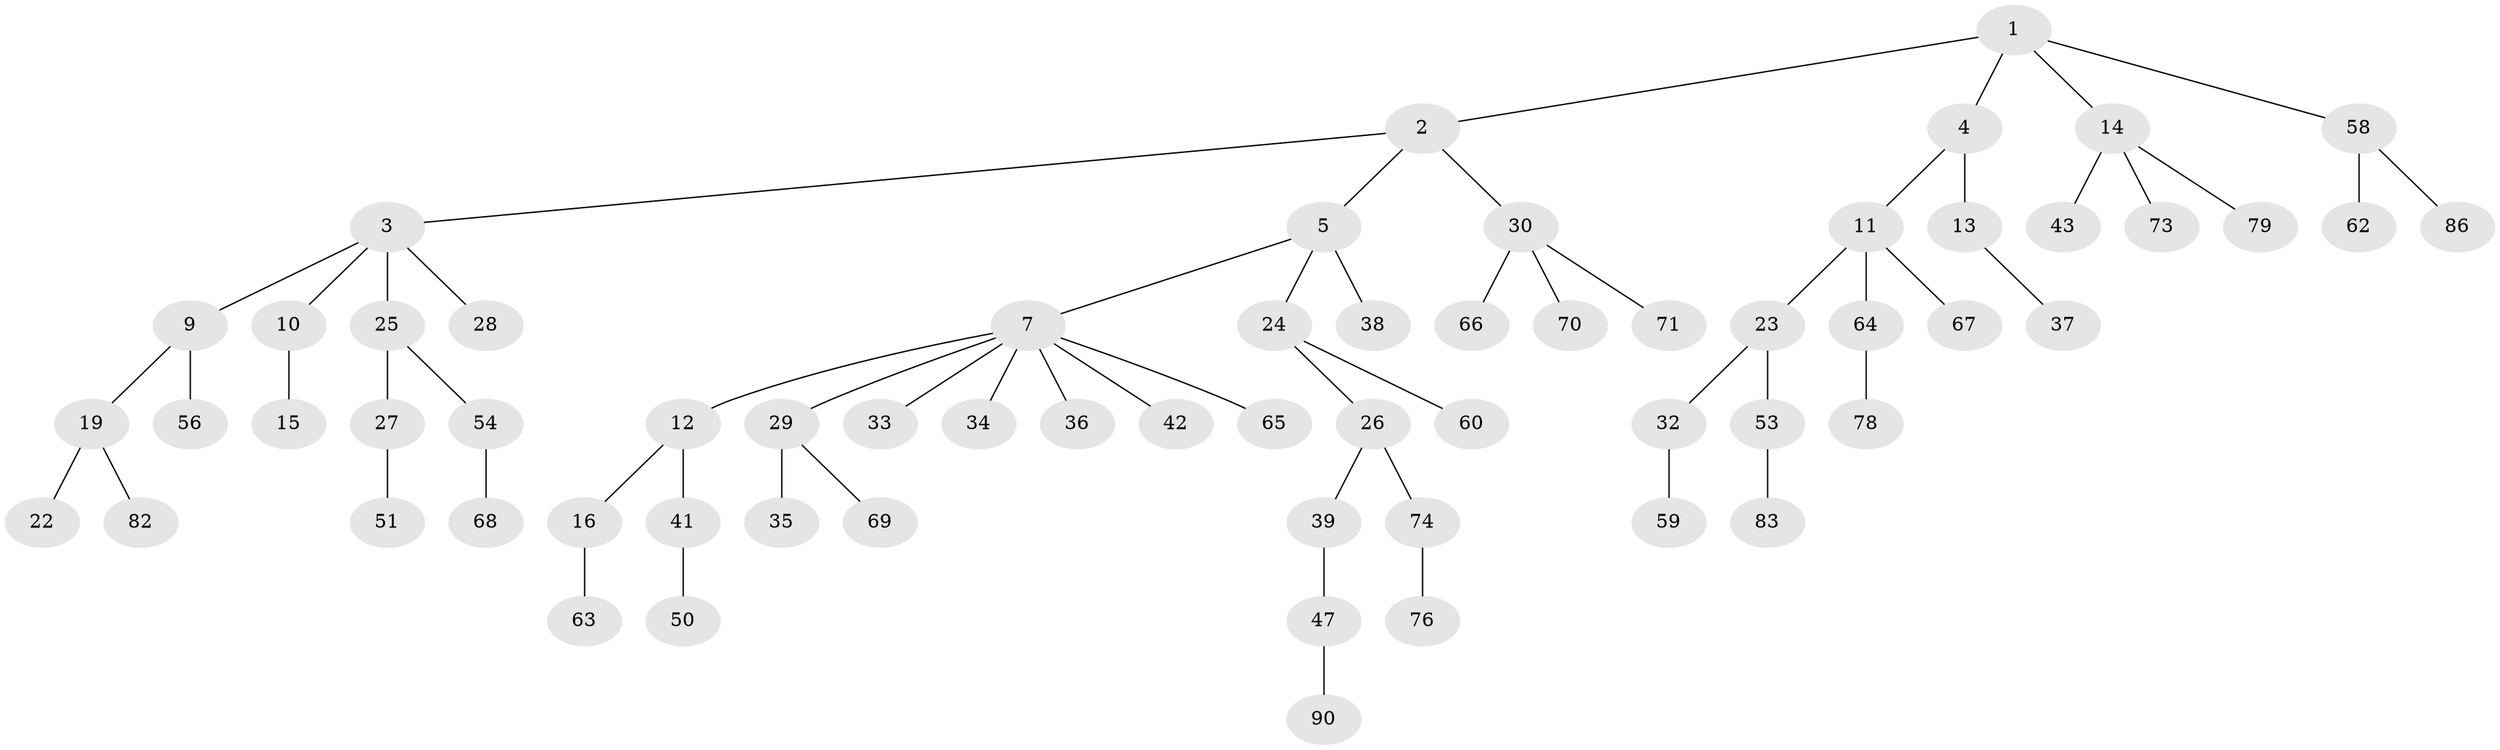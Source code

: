 // Generated by graph-tools (version 1.1) at 2025/24/03/03/25 07:24:08]
// undirected, 63 vertices, 62 edges
graph export_dot {
graph [start="1"]
  node [color=gray90,style=filled];
  1 [super="+52"];
  2;
  3;
  4 [super="+6"];
  5 [super="+21"];
  7 [super="+8"];
  9 [super="+81"];
  10 [super="+18"];
  11 [super="+84"];
  12 [super="+17"];
  13 [super="+85"];
  14;
  15;
  16 [super="+31"];
  19 [super="+20"];
  22;
  23 [super="+48"];
  24;
  25 [super="+75"];
  26 [super="+46"];
  27 [super="+40"];
  28;
  29;
  30 [super="+49"];
  32 [super="+45"];
  33 [super="+55"];
  34 [super="+44"];
  35;
  36;
  37 [super="+61"];
  38;
  39;
  41;
  42;
  43;
  47 [super="+57"];
  50;
  51;
  53 [super="+72"];
  54 [super="+89"];
  56;
  58 [super="+88"];
  59;
  60;
  62;
  63 [super="+87"];
  64;
  65;
  66;
  67;
  68 [super="+77"];
  69 [super="+80"];
  70;
  71;
  73;
  74;
  76;
  78;
  79;
  82;
  83;
  86;
  90;
  1 -- 2;
  1 -- 4;
  1 -- 14;
  1 -- 58;
  2 -- 3;
  2 -- 5;
  2 -- 30;
  3 -- 9;
  3 -- 10;
  3 -- 25;
  3 -- 28;
  4 -- 13;
  4 -- 11;
  5 -- 7;
  5 -- 24;
  5 -- 38;
  7 -- 33;
  7 -- 34;
  7 -- 42;
  7 -- 65;
  7 -- 36;
  7 -- 12;
  7 -- 29;
  9 -- 19;
  9 -- 56;
  10 -- 15;
  11 -- 23;
  11 -- 64;
  11 -- 67;
  12 -- 16;
  12 -- 41;
  13 -- 37;
  14 -- 43;
  14 -- 73;
  14 -- 79;
  16 -- 63;
  19 -- 82;
  19 -- 22;
  23 -- 32;
  23 -- 53;
  24 -- 26;
  24 -- 60;
  25 -- 27;
  25 -- 54;
  26 -- 39;
  26 -- 74;
  27 -- 51;
  29 -- 35;
  29 -- 69;
  30 -- 70;
  30 -- 66;
  30 -- 71;
  32 -- 59;
  39 -- 47;
  41 -- 50;
  47 -- 90;
  53 -- 83;
  54 -- 68;
  58 -- 62;
  58 -- 86;
  64 -- 78;
  74 -- 76;
}
